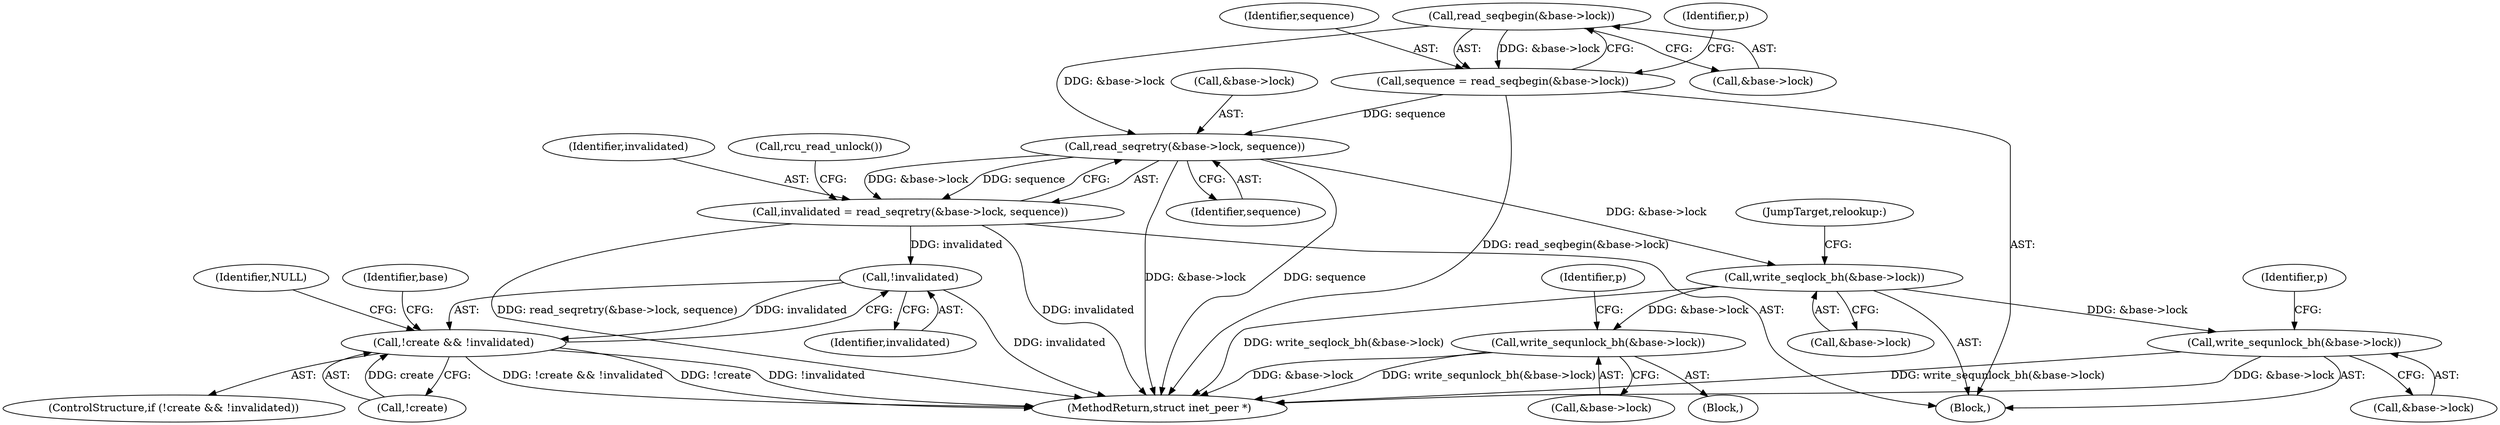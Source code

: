 digraph "0_linux_87c48fa3b4630905f98268dde838ee43626a060c@API" {
"1000127" [label="(Call,read_seqbegin(&base->lock))"];
"1000125" [label="(Call,sequence = read_seqbegin(&base->lock))"];
"1000139" [label="(Call,read_seqretry(&base->lock, sequence))"];
"1000137" [label="(Call,invalidated = read_seqretry(&base->lock, sequence))"];
"1000154" [label="(Call,!invalidated)"];
"1000151" [label="(Call,!create && !invalidated)"];
"1000158" [label="(Call,write_seqlock_bh(&base->lock))"];
"1000180" [label="(Call,write_sequnlock_bh(&base->lock))"];
"1000293" [label="(Call,write_sequnlock_bh(&base->lock))"];
"1000128" [label="(Call,&base->lock)"];
"1000154" [label="(Call,!invalidated)"];
"1000181" [label="(Call,&base->lock)"];
"1000139" [label="(Call,read_seqretry(&base->lock, sequence))"];
"1000126" [label="(Identifier,sequence)"];
"1000127" [label="(Call,read_seqbegin(&base->lock))"];
"1000186" [label="(Identifier,p)"];
"1000138" [label="(Identifier,invalidated)"];
"1000155" [label="(Identifier,invalidated)"];
"1000145" [label="(Call,rcu_read_unlock())"];
"1000137" [label="(Call,invalidated = read_seqretry(&base->lock, sequence))"];
"1000294" [label="(Call,&base->lock)"];
"1000163" [label="(JumpTarget,relookup:)"];
"1000157" [label="(Identifier,NULL)"];
"1000144" [label="(Identifier,sequence)"];
"1000152" [label="(Call,!create)"];
"1000174" [label="(Block,)"];
"1000293" [label="(Call,write_sequnlock_bh(&base->lock))"];
"1000299" [label="(Identifier,p)"];
"1000151" [label="(Call,!create && !invalidated)"];
"1000158" [label="(Call,write_seqlock_bh(&base->lock))"];
"1000300" [label="(MethodReturn,struct inet_peer *)"];
"1000107" [label="(Block,)"];
"1000140" [label="(Call,&base->lock)"];
"1000180" [label="(Call,write_sequnlock_bh(&base->lock))"];
"1000125" [label="(Call,sequence = read_seqbegin(&base->lock))"];
"1000159" [label="(Call,&base->lock)"];
"1000133" [label="(Identifier,p)"];
"1000150" [label="(ControlStructure,if (!create && !invalidated))"];
"1000161" [label="(Identifier,base)"];
"1000127" -> "1000125"  [label="AST: "];
"1000127" -> "1000128"  [label="CFG: "];
"1000128" -> "1000127"  [label="AST: "];
"1000125" -> "1000127"  [label="CFG: "];
"1000127" -> "1000125"  [label="DDG: &base->lock"];
"1000127" -> "1000139"  [label="DDG: &base->lock"];
"1000125" -> "1000107"  [label="AST: "];
"1000126" -> "1000125"  [label="AST: "];
"1000133" -> "1000125"  [label="CFG: "];
"1000125" -> "1000300"  [label="DDG: read_seqbegin(&base->lock)"];
"1000125" -> "1000139"  [label="DDG: sequence"];
"1000139" -> "1000137"  [label="AST: "];
"1000139" -> "1000144"  [label="CFG: "];
"1000140" -> "1000139"  [label="AST: "];
"1000144" -> "1000139"  [label="AST: "];
"1000137" -> "1000139"  [label="CFG: "];
"1000139" -> "1000300"  [label="DDG: &base->lock"];
"1000139" -> "1000300"  [label="DDG: sequence"];
"1000139" -> "1000137"  [label="DDG: &base->lock"];
"1000139" -> "1000137"  [label="DDG: sequence"];
"1000139" -> "1000158"  [label="DDG: &base->lock"];
"1000137" -> "1000107"  [label="AST: "];
"1000138" -> "1000137"  [label="AST: "];
"1000145" -> "1000137"  [label="CFG: "];
"1000137" -> "1000300"  [label="DDG: read_seqretry(&base->lock, sequence)"];
"1000137" -> "1000300"  [label="DDG: invalidated"];
"1000137" -> "1000154"  [label="DDG: invalidated"];
"1000154" -> "1000151"  [label="AST: "];
"1000154" -> "1000155"  [label="CFG: "];
"1000155" -> "1000154"  [label="AST: "];
"1000151" -> "1000154"  [label="CFG: "];
"1000154" -> "1000300"  [label="DDG: invalidated"];
"1000154" -> "1000151"  [label="DDG: invalidated"];
"1000151" -> "1000150"  [label="AST: "];
"1000151" -> "1000152"  [label="CFG: "];
"1000152" -> "1000151"  [label="AST: "];
"1000157" -> "1000151"  [label="CFG: "];
"1000161" -> "1000151"  [label="CFG: "];
"1000151" -> "1000300"  [label="DDG: !create && !invalidated"];
"1000151" -> "1000300"  [label="DDG: !create"];
"1000151" -> "1000300"  [label="DDG: !invalidated"];
"1000152" -> "1000151"  [label="DDG: create"];
"1000158" -> "1000107"  [label="AST: "];
"1000158" -> "1000159"  [label="CFG: "];
"1000159" -> "1000158"  [label="AST: "];
"1000163" -> "1000158"  [label="CFG: "];
"1000158" -> "1000300"  [label="DDG: write_seqlock_bh(&base->lock)"];
"1000158" -> "1000180"  [label="DDG: &base->lock"];
"1000158" -> "1000293"  [label="DDG: &base->lock"];
"1000180" -> "1000174"  [label="AST: "];
"1000180" -> "1000181"  [label="CFG: "];
"1000181" -> "1000180"  [label="AST: "];
"1000186" -> "1000180"  [label="CFG: "];
"1000180" -> "1000300"  [label="DDG: &base->lock"];
"1000180" -> "1000300"  [label="DDG: write_sequnlock_bh(&base->lock)"];
"1000293" -> "1000107"  [label="AST: "];
"1000293" -> "1000294"  [label="CFG: "];
"1000294" -> "1000293"  [label="AST: "];
"1000299" -> "1000293"  [label="CFG: "];
"1000293" -> "1000300"  [label="DDG: &base->lock"];
"1000293" -> "1000300"  [label="DDG: write_sequnlock_bh(&base->lock)"];
}
